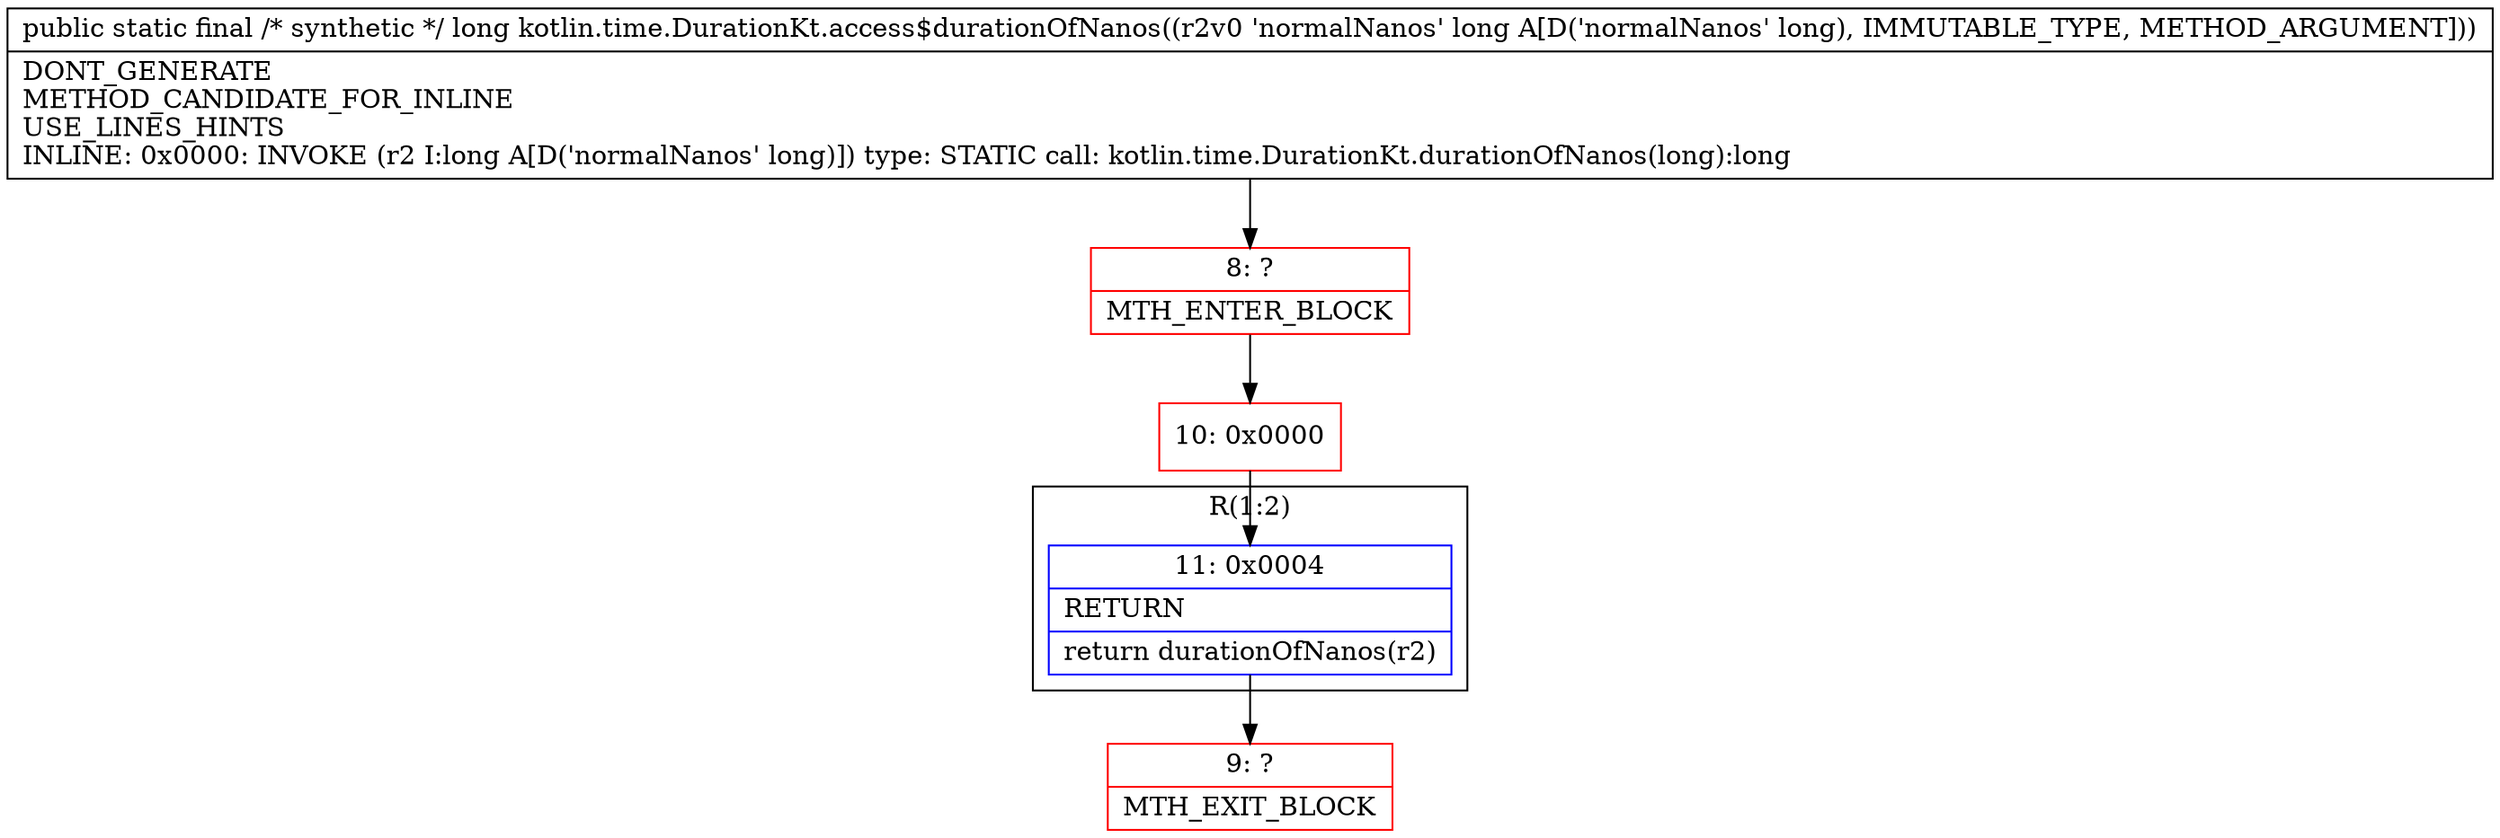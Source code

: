digraph "CFG forkotlin.time.DurationKt.access$durationOfNanos(J)J" {
subgraph cluster_Region_1203001890 {
label = "R(1:2)";
node [shape=record,color=blue];
Node_11 [shape=record,label="{11\:\ 0x0004|RETURN\l|return durationOfNanos(r2)\l}"];
}
Node_8 [shape=record,color=red,label="{8\:\ ?|MTH_ENTER_BLOCK\l}"];
Node_10 [shape=record,color=red,label="{10\:\ 0x0000}"];
Node_9 [shape=record,color=red,label="{9\:\ ?|MTH_EXIT_BLOCK\l}"];
MethodNode[shape=record,label="{public static final \/* synthetic *\/ long kotlin.time.DurationKt.access$durationOfNanos((r2v0 'normalNanos' long A[D('normalNanos' long), IMMUTABLE_TYPE, METHOD_ARGUMENT]))  | DONT_GENERATE\lMETHOD_CANDIDATE_FOR_INLINE\lUSE_LINES_HINTS\lINLINE: 0x0000: INVOKE  (r2 I:long A[D('normalNanos' long)]) type: STATIC call: kotlin.time.DurationKt.durationOfNanos(long):long\l}"];
MethodNode -> Node_8;Node_11 -> Node_9;
Node_8 -> Node_10;
Node_10 -> Node_11;
}

